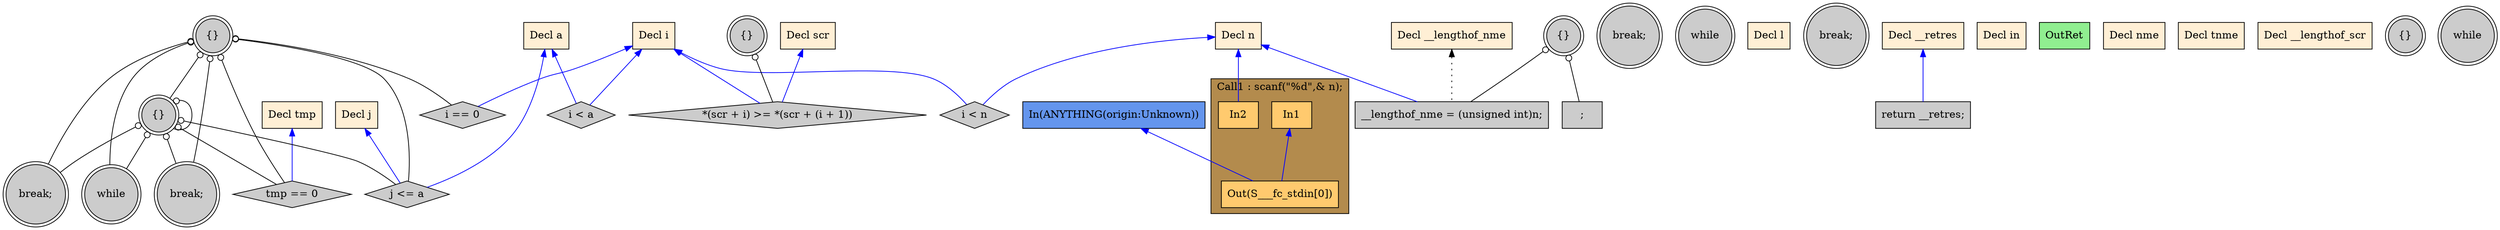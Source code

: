 digraph G {
  rankdir=TB;
  node [style="filled", ];
  32 [label="break;", fillcolor="#CCCCCC", shape=doublecircle, ];
  33 [label="break;", fillcolor="#CCCCCC", shape=doublecircle, ];
  34 [label="while", fillcolor="#CCCCCC", shape=doublecircle, ];
  2 [label="Decl n", fillcolor="#FFEFD5", shape=box, ];
  35 [label="i < a", fillcolor="#CCCCCC", shape=diamond, ];
  3 [label="Decl i", fillcolor="#FFEFD5", shape=box, ];
  36 [label="{}", fillcolor="#CCCCCC", shape=doublecircle, ];
  4 [label="Decl j", fillcolor="#FFEFD5", shape=box, ];
  37 [label="*(scr + i) >= *(scr + (i + 1))", fillcolor="#CCCCCC",
      shape=diamond, ];
  5 [label="Decl l", fillcolor="#FFEFD5", shape=box, ];
  38 [label="break;", fillcolor="#CCCCCC", shape=doublecircle, ];
  6 [label="Decl a", fillcolor="#FFEFD5", shape=box, ];
  39 [label="return __retres;", fillcolor="#CCCCCC", shape=box, ];
  7 [label="Decl in", fillcolor="#FFEFD5", shape=box, ];
  40 [label="OutRet", fillcolor="#90EE90", shape=box, ];
  8 [label="Decl nme", fillcolor="#FFEFD5", shape=box, ];
  41 [label="In(ANYTHING(origin:Unknown))", fillcolor="#6495ED", shape=box, ];
  9 [label="Decl __lengthof_nme", fillcolor="#FFEFD5", shape=box, ];
  10 [label="Decl tnme", fillcolor="#FFEFD5", shape=box, ];
  11 [label="Decl scr", fillcolor="#FFEFD5", shape=box, ];
  12 [label="Decl __lengthof_scr", fillcolor="#FFEFD5", shape=box, ];
  13 [label="Decl tmp", fillcolor="#FFEFD5", shape=box, ];
  14 [label="Decl __retres", fillcolor="#FFEFD5", shape=box, ];
  16 [label="In1", fillcolor="#FFCA6E", shape=box, ];
  17 [label="In2", fillcolor="#FFCA6E", shape=box, ];
  18 [label="Out(S___fc_stdin[0])", fillcolor="#FFCA6E", shape=box, ];
  19 [label="{}", fillcolor="#CCCCCC", shape=doublecircle, ];
  20 [label=";", fillcolor="#CCCCCC", shape=box, ];
  21 [label="__lengthof_nme = (unsigned int)n;", fillcolor="#CCCCCC",
      shape=box, ];
  22 [label="{}", fillcolor="#CCCCCC", shape=doublecircle, ];
  23 [label="while", fillcolor="#CCCCCC", shape=doublecircle, ];
  24 [label="i < n", fillcolor="#CCCCCC", shape=diamond, ];
  25 [label="{}", fillcolor="#CCCCCC", shape=doublecircle, ];
  26 [label="i == 0", fillcolor="#CCCCCC", shape=diamond, ];
  27 [label="while", fillcolor="#CCCCCC", shape=doublecircle, ];
  28 [label="{}", fillcolor="#CCCCCC", shape=doublecircle, ];
  29 [label="j <= a", fillcolor="#CCCCCC", shape=diamond, ];
  30 [label="tmp == 0", fillcolor="#CCCCCC", shape=diamond, ];
  31 [label="break;", fillcolor="#CCCCCC", shape=doublecircle, ];
  
  subgraph cluster_Call1 { label="Call1 : scanf(\"%d\",& n);";
                           fillcolor="#B38B4D"; style="filled"; 18;17;16;
     };
  
  edge [dir=back, ];
  25 -> 32 [color="#000000", arrowtail=odot, ];
  28 -> 32 [color="#000000", arrowtail=odot, ];
  3 -> 35 [color="#0000FF", ];
  6 -> 35 [color="#0000FF", ];
  3 -> 37 [color="#0000FF", ];
  11 -> 37 [color="#0000FF", ];
  36 -> 37 [color="#000000", arrowtail=odot, ];
  14 -> 39 [color="#0000FF", ];
  2 -> 17 [color="#0000FF", ];
  16 -> 18 [color="#0000FF", ];
  41 -> 18 [color="#0000FF", ];
  19 -> 20 [color="#000000", arrowtail=odot, ];
  2 -> 21 [color="#0000FF", ];
  9 -> 21 [color="#000000", style="dotted", ];
  19 -> 21 [color="#000000", arrowtail=odot, ];
  2 -> 24 [color="#0000FF", ];
  3 -> 24 [color="#0000FF", ];
  3 -> 26 [color="#0000FF", ];
  25 -> 26 [color="#000000", arrowtail=odot, ];
  25 -> 27 [color="#000000", arrowtail=odot, ];
  28 -> 27 [color="#000000", arrowtail=odot, ];
  25 -> 28 [color="#000000", arrowtail=odot, ];
  28 -> 28 [color="#000000", arrowtail=odot, ];
  4 -> 29 [color="#0000FF", ];
  6 -> 29 [color="#0000FF", ];
  25 -> 29 [color="#000000", arrowtail=odot, ];
  28 -> 29 [color="#000000", arrowtail=odot, ];
  13 -> 30 [color="#0000FF", ];
  25 -> 30 [color="#000000", arrowtail=odot, ];
  28 -> 30 [color="#000000", arrowtail=odot, ];
  25 -> 31 [color="#000000", arrowtail=odot, ];
  28 -> 31 [color="#000000", arrowtail=odot, ];
  
  }